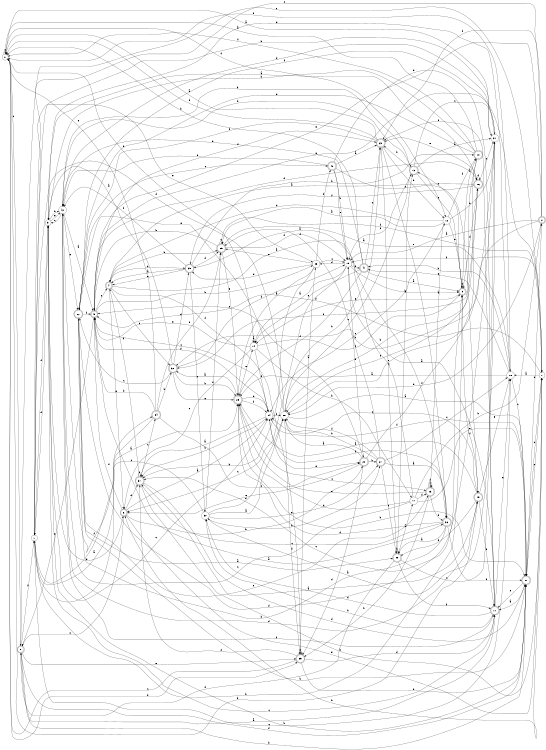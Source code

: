 digraph n35_2 {
__start0 [label="" shape="none"];

rankdir=LR;
size="8,5";

s0 [style="filled", color="black", fillcolor="white" shape="circle", label="0"];
s1 [style="filled", color="black", fillcolor="white" shape="circle", label="1"];
s2 [style="rounded,filled", color="black", fillcolor="white" shape="doublecircle", label="2"];
s3 [style="filled", color="black", fillcolor="white" shape="circle", label="3"];
s4 [style="rounded,filled", color="black", fillcolor="white" shape="doublecircle", label="4"];
s5 [style="rounded,filled", color="black", fillcolor="white" shape="doublecircle", label="5"];
s6 [style="rounded,filled", color="black", fillcolor="white" shape="doublecircle", label="6"];
s7 [style="filled", color="black", fillcolor="white" shape="circle", label="7"];
s8 [style="rounded,filled", color="black", fillcolor="white" shape="doublecircle", label="8"];
s9 [style="rounded,filled", color="black", fillcolor="white" shape="doublecircle", label="9"];
s10 [style="rounded,filled", color="black", fillcolor="white" shape="doublecircle", label="10"];
s11 [style="rounded,filled", color="black", fillcolor="white" shape="doublecircle", label="11"];
s12 [style="filled", color="black", fillcolor="white" shape="circle", label="12"];
s13 [style="rounded,filled", color="black", fillcolor="white" shape="doublecircle", label="13"];
s14 [style="filled", color="black", fillcolor="white" shape="circle", label="14"];
s15 [style="filled", color="black", fillcolor="white" shape="circle", label="15"];
s16 [style="rounded,filled", color="black", fillcolor="white" shape="doublecircle", label="16"];
s17 [style="filled", color="black", fillcolor="white" shape="circle", label="17"];
s18 [style="filled", color="black", fillcolor="white" shape="circle", label="18"];
s19 [style="rounded,filled", color="black", fillcolor="white" shape="doublecircle", label="19"];
s20 [style="rounded,filled", color="black", fillcolor="white" shape="doublecircle", label="20"];
s21 [style="rounded,filled", color="black", fillcolor="white" shape="doublecircle", label="21"];
s22 [style="rounded,filled", color="black", fillcolor="white" shape="doublecircle", label="22"];
s23 [style="rounded,filled", color="black", fillcolor="white" shape="doublecircle", label="23"];
s24 [style="filled", color="black", fillcolor="white" shape="circle", label="24"];
s25 [style="rounded,filled", color="black", fillcolor="white" shape="doublecircle", label="25"];
s26 [style="rounded,filled", color="black", fillcolor="white" shape="doublecircle", label="26"];
s27 [style="rounded,filled", color="black", fillcolor="white" shape="doublecircle", label="27"];
s28 [style="filled", color="black", fillcolor="white" shape="circle", label="28"];
s29 [style="rounded,filled", color="black", fillcolor="white" shape="doublecircle", label="29"];
s30 [style="filled", color="black", fillcolor="white" shape="circle", label="30"];
s31 [style="filled", color="black", fillcolor="white" shape="circle", label="31"];
s32 [style="rounded,filled", color="black", fillcolor="white" shape="doublecircle", label="32"];
s33 [style="filled", color="black", fillcolor="white" shape="circle", label="33"];
s34 [style="rounded,filled", color="black", fillcolor="white" shape="doublecircle", label="34"];
s35 [style="rounded,filled", color="black", fillcolor="white" shape="doublecircle", label="35"];
s36 [style="rounded,filled", color="black", fillcolor="white" shape="doublecircle", label="36"];
s37 [style="rounded,filled", color="black", fillcolor="white" shape="doublecircle", label="37"];
s38 [style="rounded,filled", color="black", fillcolor="white" shape="doublecircle", label="38"];
s39 [style="rounded,filled", color="black", fillcolor="white" shape="doublecircle", label="39"];
s40 [style="rounded,filled", color="black", fillcolor="white" shape="doublecircle", label="40"];
s41 [style="rounded,filled", color="black", fillcolor="white" shape="doublecircle", label="41"];
s42 [style="filled", color="black", fillcolor="white" shape="circle", label="42"];
s0 -> s31 [label="a"];
s0 -> s14 [label="b"];
s0 -> s8 [label="c"];
s0 -> s35 [label="d"];
s0 -> s0 [label="e"];
s0 -> s12 [label="f"];
s1 -> s29 [label="a"];
s1 -> s9 [label="b"];
s1 -> s18 [label="c"];
s1 -> s3 [label="d"];
s1 -> s33 [label="e"];
s1 -> s34 [label="f"];
s2 -> s15 [label="a"];
s2 -> s32 [label="b"];
s2 -> s1 [label="c"];
s2 -> s28 [label="d"];
s2 -> s5 [label="e"];
s2 -> s23 [label="f"];
s3 -> s16 [label="a"];
s3 -> s42 [label="b"];
s3 -> s24 [label="c"];
s3 -> s6 [label="d"];
s3 -> s42 [label="e"];
s3 -> s1 [label="f"];
s4 -> s36 [label="a"];
s4 -> s25 [label="b"];
s4 -> s32 [label="c"];
s4 -> s39 [label="d"];
s4 -> s6 [label="e"];
s4 -> s35 [label="f"];
s5 -> s36 [label="a"];
s5 -> s33 [label="b"];
s5 -> s4 [label="c"];
s5 -> s16 [label="d"];
s5 -> s8 [label="e"];
s5 -> s23 [label="f"];
s6 -> s24 [label="a"];
s6 -> s20 [label="b"];
s6 -> s8 [label="c"];
s6 -> s37 [label="d"];
s6 -> s7 [label="e"];
s6 -> s5 [label="f"];
s7 -> s18 [label="a"];
s7 -> s6 [label="b"];
s7 -> s21 [label="c"];
s7 -> s5 [label="d"];
s7 -> s5 [label="e"];
s7 -> s15 [label="f"];
s8 -> s11 [label="a"];
s8 -> s21 [label="b"];
s8 -> s7 [label="c"];
s8 -> s21 [label="d"];
s8 -> s35 [label="e"];
s8 -> s1 [label="f"];
s9 -> s10 [label="a"];
s9 -> s9 [label="b"];
s9 -> s13 [label="c"];
s9 -> s16 [label="d"];
s9 -> s14 [label="e"];
s9 -> s19 [label="f"];
s10 -> s0 [label="a"];
s10 -> s3 [label="b"];
s10 -> s28 [label="c"];
s10 -> s22 [label="d"];
s10 -> s32 [label="e"];
s10 -> s0 [label="f"];
s11 -> s15 [label="a"];
s11 -> s30 [label="b"];
s11 -> s3 [label="c"];
s11 -> s30 [label="d"];
s11 -> s18 [label="e"];
s11 -> s23 [label="f"];
s12 -> s25 [label="a"];
s12 -> s31 [label="b"];
s12 -> s24 [label="c"];
s12 -> s4 [label="d"];
s12 -> s9 [label="e"];
s12 -> s10 [label="f"];
s13 -> s31 [label="a"];
s13 -> s23 [label="b"];
s13 -> s31 [label="c"];
s13 -> s42 [label="d"];
s13 -> s9 [label="e"];
s13 -> s15 [label="f"];
s14 -> s14 [label="a"];
s14 -> s17 [label="b"];
s14 -> s6 [label="c"];
s14 -> s24 [label="d"];
s14 -> s5 [label="e"];
s14 -> s9 [label="f"];
s15 -> s14 [label="a"];
s15 -> s9 [label="b"];
s15 -> s6 [label="c"];
s15 -> s33 [label="d"];
s15 -> s41 [label="e"];
s15 -> s20 [label="f"];
s16 -> s4 [label="a"];
s16 -> s28 [label="b"];
s16 -> s31 [label="c"];
s16 -> s16 [label="d"];
s16 -> s23 [label="e"];
s16 -> s39 [label="f"];
s17 -> s39 [label="a"];
s17 -> s2 [label="b"];
s17 -> s42 [label="c"];
s17 -> s29 [label="d"];
s17 -> s21 [label="e"];
s17 -> s26 [label="f"];
s18 -> s29 [label="a"];
s18 -> s41 [label="b"];
s18 -> s21 [label="c"];
s18 -> s3 [label="d"];
s18 -> s41 [label="e"];
s18 -> s0 [label="f"];
s19 -> s29 [label="a"];
s19 -> s0 [label="b"];
s19 -> s24 [label="c"];
s19 -> s38 [label="d"];
s19 -> s18 [label="e"];
s19 -> s11 [label="f"];
s20 -> s28 [label="a"];
s20 -> s27 [label="b"];
s20 -> s5 [label="c"];
s20 -> s35 [label="d"];
s20 -> s6 [label="e"];
s20 -> s16 [label="f"];
s21 -> s11 [label="a"];
s21 -> s3 [label="b"];
s21 -> s7 [label="c"];
s21 -> s2 [label="d"];
s21 -> s11 [label="e"];
s21 -> s24 [label="f"];
s22 -> s38 [label="a"];
s22 -> s21 [label="b"];
s22 -> s40 [label="c"];
s22 -> s9 [label="d"];
s22 -> s26 [label="e"];
s22 -> s5 [label="f"];
s23 -> s0 [label="a"];
s23 -> s12 [label="b"];
s23 -> s38 [label="c"];
s23 -> s0 [label="d"];
s23 -> s36 [label="e"];
s23 -> s22 [label="f"];
s24 -> s37 [label="a"];
s24 -> s37 [label="b"];
s24 -> s5 [label="c"];
s24 -> s5 [label="d"];
s24 -> s20 [label="e"];
s24 -> s28 [label="f"];
s25 -> s18 [label="a"];
s25 -> s5 [label="b"];
s25 -> s25 [label="c"];
s25 -> s15 [label="d"];
s25 -> s29 [label="e"];
s25 -> s7 [label="f"];
s26 -> s12 [label="a"];
s26 -> s35 [label="b"];
s26 -> s26 [label="c"];
s26 -> s36 [label="d"];
s26 -> s29 [label="e"];
s26 -> s26 [label="f"];
s27 -> s36 [label="a"];
s27 -> s28 [label="b"];
s27 -> s18 [label="c"];
s27 -> s25 [label="d"];
s27 -> s38 [label="e"];
s27 -> s28 [label="f"];
s28 -> s21 [label="a"];
s28 -> s23 [label="b"];
s28 -> s13 [label="c"];
s28 -> s1 [label="d"];
s28 -> s22 [label="e"];
s28 -> s35 [label="f"];
s29 -> s32 [label="a"];
s29 -> s21 [label="b"];
s29 -> s26 [label="c"];
s29 -> s24 [label="d"];
s29 -> s14 [label="e"];
s29 -> s24 [label="f"];
s30 -> s28 [label="a"];
s30 -> s27 [label="b"];
s30 -> s42 [label="c"];
s30 -> s28 [label="d"];
s30 -> s27 [label="e"];
s30 -> s25 [label="f"];
s31 -> s30 [label="a"];
s31 -> s1 [label="b"];
s31 -> s37 [label="c"];
s31 -> s42 [label="d"];
s31 -> s28 [label="e"];
s31 -> s22 [label="f"];
s32 -> s3 [label="a"];
s32 -> s29 [label="b"];
s32 -> s22 [label="c"];
s32 -> s39 [label="d"];
s32 -> s29 [label="e"];
s32 -> s15 [label="f"];
s33 -> s29 [label="a"];
s33 -> s37 [label="b"];
s33 -> s15 [label="c"];
s33 -> s39 [label="d"];
s33 -> s25 [label="e"];
s33 -> s40 [label="f"];
s34 -> s1 [label="a"];
s34 -> s32 [label="b"];
s34 -> s20 [label="c"];
s34 -> s5 [label="d"];
s34 -> s0 [label="e"];
s34 -> s25 [label="f"];
s35 -> s33 [label="a"];
s35 -> s21 [label="b"];
s35 -> s0 [label="c"];
s35 -> s11 [label="d"];
s35 -> s35 [label="e"];
s35 -> s37 [label="f"];
s36 -> s38 [label="a"];
s36 -> s22 [label="b"];
s36 -> s37 [label="c"];
s36 -> s29 [label="d"];
s36 -> s21 [label="e"];
s36 -> s24 [label="f"];
s37 -> s19 [label="a"];
s37 -> s7 [label="b"];
s37 -> s34 [label="c"];
s37 -> s21 [label="d"];
s37 -> s37 [label="e"];
s37 -> s4 [label="f"];
s38 -> s17 [label="a"];
s38 -> s38 [label="b"];
s38 -> s31 [label="c"];
s38 -> s8 [label="d"];
s38 -> s13 [label="e"];
s38 -> s11 [label="f"];
s39 -> s4 [label="a"];
s39 -> s10 [label="b"];
s39 -> s30 [label="c"];
s39 -> s25 [label="d"];
s39 -> s4 [label="e"];
s39 -> s42 [label="f"];
s40 -> s23 [label="a"];
s40 -> s15 [label="b"];
s40 -> s19 [label="c"];
s40 -> s11 [label="d"];
s40 -> s15 [label="e"];
s40 -> s42 [label="f"];
s41 -> s9 [label="a"];
s41 -> s0 [label="b"];
s41 -> s23 [label="c"];
s41 -> s42 [label="d"];
s41 -> s14 [label="e"];
s41 -> s29 [label="f"];
s42 -> s5 [label="a"];
s42 -> s13 [label="b"];
s42 -> s3 [label="c"];
s42 -> s19 [label="d"];
s42 -> s22 [label="e"];
s42 -> s11 [label="f"];

}